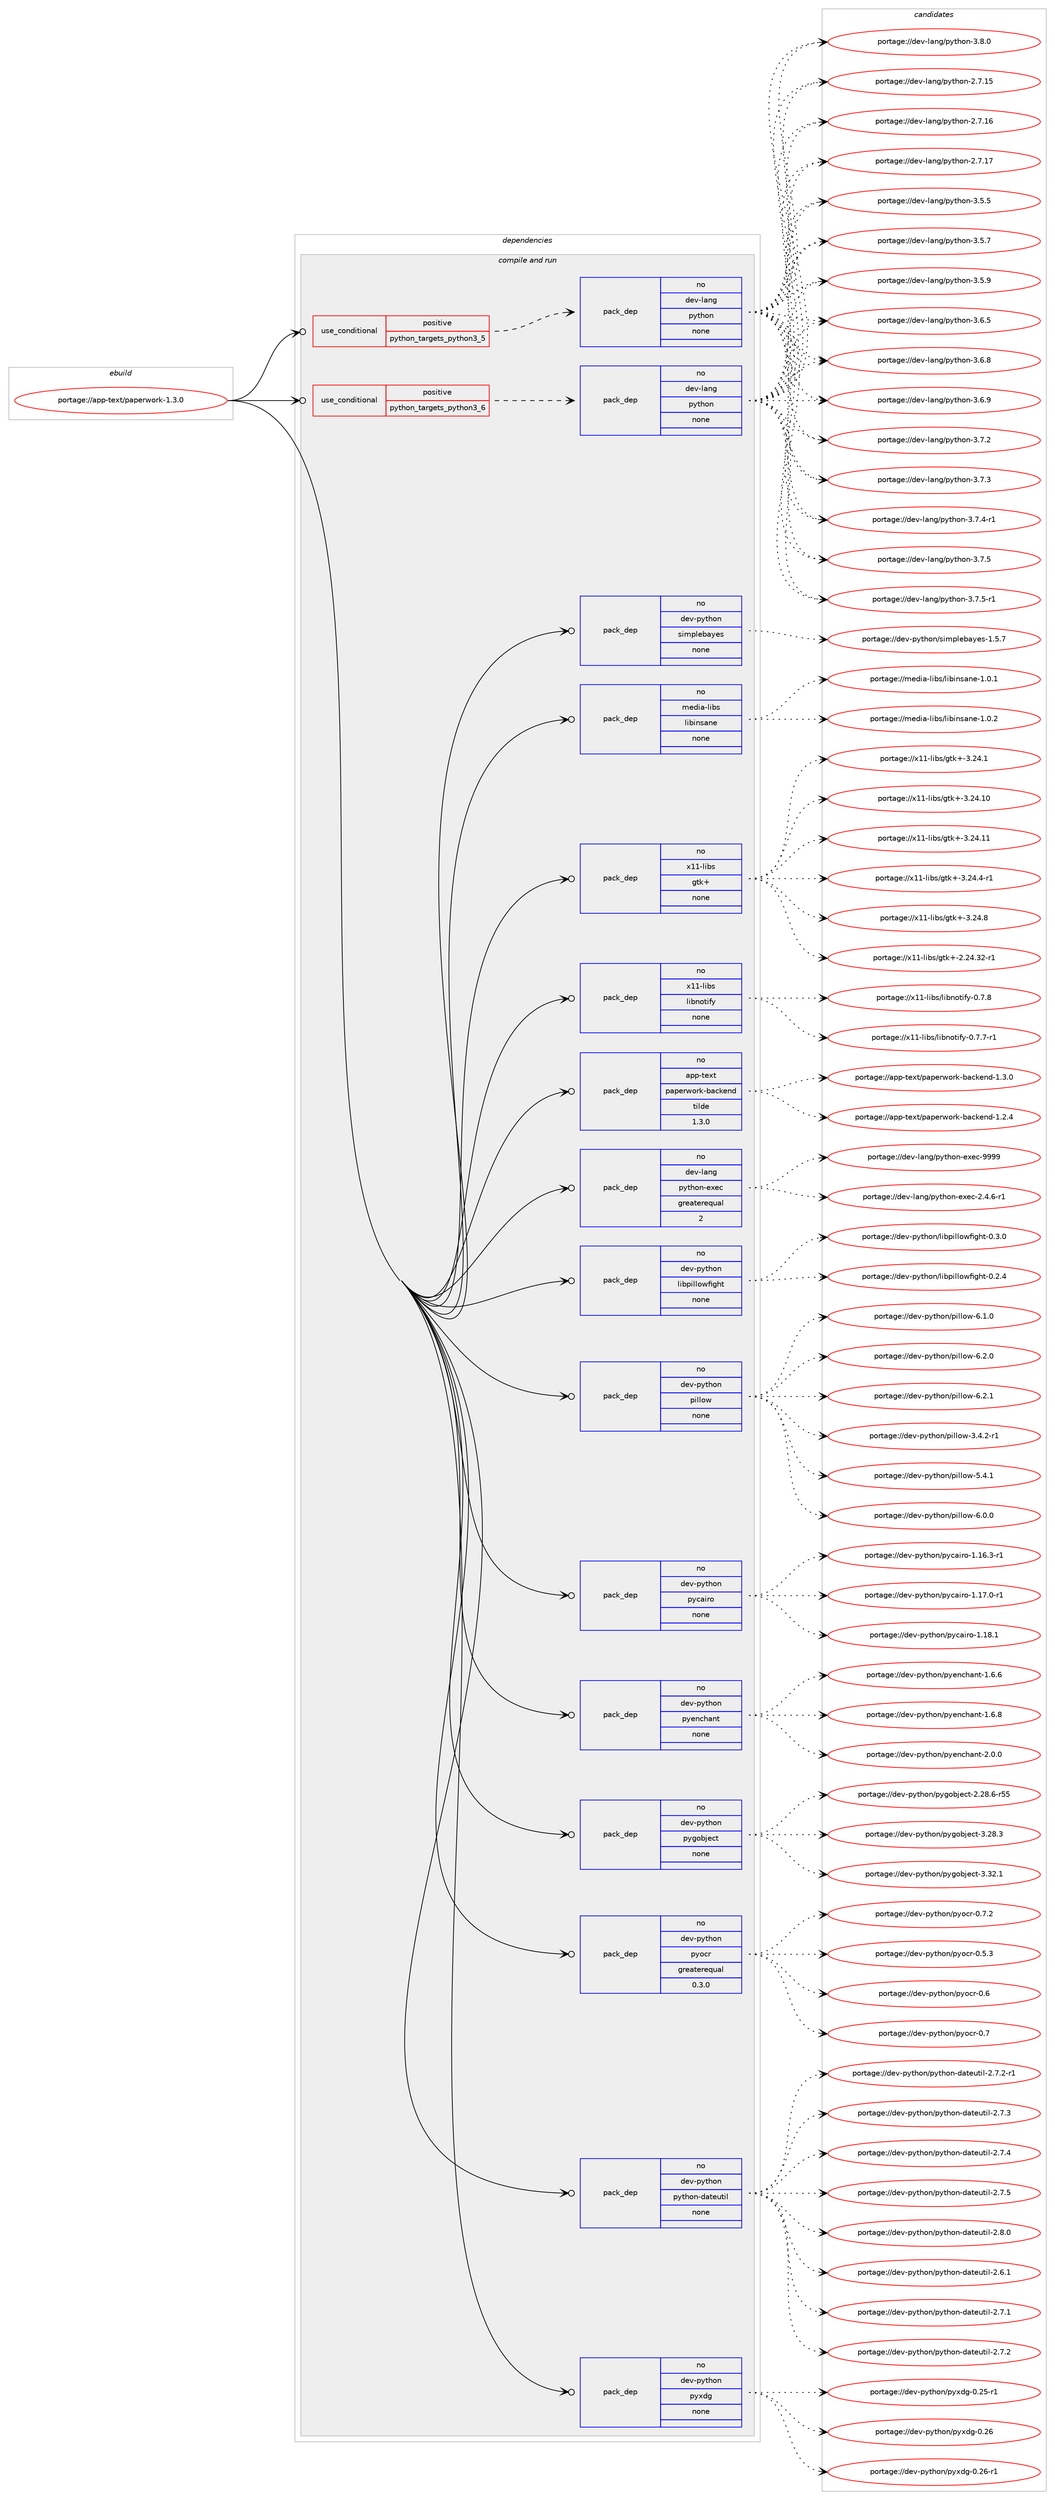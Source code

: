 digraph prolog {

# *************
# Graph options
# *************

newrank=true;
concentrate=true;
compound=true;
graph [rankdir=LR,fontname=Helvetica,fontsize=10,ranksep=1.5];#, ranksep=2.5, nodesep=0.2];
edge  [arrowhead=vee];
node  [fontname=Helvetica,fontsize=10];

# **********
# The ebuild
# **********

subgraph cluster_leftcol {
color=gray;
rank=same;
label=<<i>ebuild</i>>;
id [label="portage://app-text/paperwork-1.3.0", color=red, width=4, href="../app-text/paperwork-1.3.0.svg"];
}

# ****************
# The dependencies
# ****************

subgraph cluster_midcol {
color=gray;
label=<<i>dependencies</i>>;
subgraph cluster_compile {
fillcolor="#eeeeee";
style=filled;
label=<<i>compile</i>>;
}
subgraph cluster_compileandrun {
fillcolor="#eeeeee";
style=filled;
label=<<i>compile and run</i>>;
subgraph cond11119 {
dependency46495 [label=<<TABLE BORDER="0" CELLBORDER="1" CELLSPACING="0" CELLPADDING="4"><TR><TD ROWSPAN="3" CELLPADDING="10">use_conditional</TD></TR><TR><TD>positive</TD></TR><TR><TD>python_targets_python3_5</TD></TR></TABLE>>, shape=none, color=red];
subgraph pack34573 {
dependency46496 [label=<<TABLE BORDER="0" CELLBORDER="1" CELLSPACING="0" CELLPADDING="4" WIDTH="220"><TR><TD ROWSPAN="6" CELLPADDING="30">pack_dep</TD></TR><TR><TD WIDTH="110">no</TD></TR><TR><TD>dev-lang</TD></TR><TR><TD>python</TD></TR><TR><TD>none</TD></TR><TR><TD></TD></TR></TABLE>>, shape=none, color=blue];
}
dependency46495:e -> dependency46496:w [weight=20,style="dashed",arrowhead="vee"];
}
id:e -> dependency46495:w [weight=20,style="solid",arrowhead="odotvee"];
subgraph cond11120 {
dependency46497 [label=<<TABLE BORDER="0" CELLBORDER="1" CELLSPACING="0" CELLPADDING="4"><TR><TD ROWSPAN="3" CELLPADDING="10">use_conditional</TD></TR><TR><TD>positive</TD></TR><TR><TD>python_targets_python3_6</TD></TR></TABLE>>, shape=none, color=red];
subgraph pack34574 {
dependency46498 [label=<<TABLE BORDER="0" CELLBORDER="1" CELLSPACING="0" CELLPADDING="4" WIDTH="220"><TR><TD ROWSPAN="6" CELLPADDING="30">pack_dep</TD></TR><TR><TD WIDTH="110">no</TD></TR><TR><TD>dev-lang</TD></TR><TR><TD>python</TD></TR><TR><TD>none</TD></TR><TR><TD></TD></TR></TABLE>>, shape=none, color=blue];
}
dependency46497:e -> dependency46498:w [weight=20,style="dashed",arrowhead="vee"];
}
id:e -> dependency46497:w [weight=20,style="solid",arrowhead="odotvee"];
subgraph pack34575 {
dependency46499 [label=<<TABLE BORDER="0" CELLBORDER="1" CELLSPACING="0" CELLPADDING="4" WIDTH="220"><TR><TD ROWSPAN="6" CELLPADDING="30">pack_dep</TD></TR><TR><TD WIDTH="110">no</TD></TR><TR><TD>app-text</TD></TR><TR><TD>paperwork-backend</TD></TR><TR><TD>tilde</TD></TR><TR><TD>1.3.0</TD></TR></TABLE>>, shape=none, color=blue];
}
id:e -> dependency46499:w [weight=20,style="solid",arrowhead="odotvee"];
subgraph pack34576 {
dependency46500 [label=<<TABLE BORDER="0" CELLBORDER="1" CELLSPACING="0" CELLPADDING="4" WIDTH="220"><TR><TD ROWSPAN="6" CELLPADDING="30">pack_dep</TD></TR><TR><TD WIDTH="110">no</TD></TR><TR><TD>dev-lang</TD></TR><TR><TD>python-exec</TD></TR><TR><TD>greaterequal</TD></TR><TR><TD>2</TD></TR></TABLE>>, shape=none, color=blue];
}
id:e -> dependency46500:w [weight=20,style="solid",arrowhead="odotvee"];
subgraph pack34577 {
dependency46501 [label=<<TABLE BORDER="0" CELLBORDER="1" CELLSPACING="0" CELLPADDING="4" WIDTH="220"><TR><TD ROWSPAN="6" CELLPADDING="30">pack_dep</TD></TR><TR><TD WIDTH="110">no</TD></TR><TR><TD>dev-python</TD></TR><TR><TD>libpillowfight</TD></TR><TR><TD>none</TD></TR><TR><TD></TD></TR></TABLE>>, shape=none, color=blue];
}
id:e -> dependency46501:w [weight=20,style="solid",arrowhead="odotvee"];
subgraph pack34578 {
dependency46502 [label=<<TABLE BORDER="0" CELLBORDER="1" CELLSPACING="0" CELLPADDING="4" WIDTH="220"><TR><TD ROWSPAN="6" CELLPADDING="30">pack_dep</TD></TR><TR><TD WIDTH="110">no</TD></TR><TR><TD>dev-python</TD></TR><TR><TD>pillow</TD></TR><TR><TD>none</TD></TR><TR><TD></TD></TR></TABLE>>, shape=none, color=blue];
}
id:e -> dependency46502:w [weight=20,style="solid",arrowhead="odotvee"];
subgraph pack34579 {
dependency46503 [label=<<TABLE BORDER="0" CELLBORDER="1" CELLSPACING="0" CELLPADDING="4" WIDTH="220"><TR><TD ROWSPAN="6" CELLPADDING="30">pack_dep</TD></TR><TR><TD WIDTH="110">no</TD></TR><TR><TD>dev-python</TD></TR><TR><TD>pycairo</TD></TR><TR><TD>none</TD></TR><TR><TD></TD></TR></TABLE>>, shape=none, color=blue];
}
id:e -> dependency46503:w [weight=20,style="solid",arrowhead="odotvee"];
subgraph pack34580 {
dependency46504 [label=<<TABLE BORDER="0" CELLBORDER="1" CELLSPACING="0" CELLPADDING="4" WIDTH="220"><TR><TD ROWSPAN="6" CELLPADDING="30">pack_dep</TD></TR><TR><TD WIDTH="110">no</TD></TR><TR><TD>dev-python</TD></TR><TR><TD>pyenchant</TD></TR><TR><TD>none</TD></TR><TR><TD></TD></TR></TABLE>>, shape=none, color=blue];
}
id:e -> dependency46504:w [weight=20,style="solid",arrowhead="odotvee"];
subgraph pack34581 {
dependency46505 [label=<<TABLE BORDER="0" CELLBORDER="1" CELLSPACING="0" CELLPADDING="4" WIDTH="220"><TR><TD ROWSPAN="6" CELLPADDING="30">pack_dep</TD></TR><TR><TD WIDTH="110">no</TD></TR><TR><TD>dev-python</TD></TR><TR><TD>pygobject</TD></TR><TR><TD>none</TD></TR><TR><TD></TD></TR></TABLE>>, shape=none, color=blue];
}
id:e -> dependency46505:w [weight=20,style="solid",arrowhead="odotvee"];
subgraph pack34582 {
dependency46506 [label=<<TABLE BORDER="0" CELLBORDER="1" CELLSPACING="0" CELLPADDING="4" WIDTH="220"><TR><TD ROWSPAN="6" CELLPADDING="30">pack_dep</TD></TR><TR><TD WIDTH="110">no</TD></TR><TR><TD>dev-python</TD></TR><TR><TD>pyocr</TD></TR><TR><TD>greaterequal</TD></TR><TR><TD>0.3.0</TD></TR></TABLE>>, shape=none, color=blue];
}
id:e -> dependency46506:w [weight=20,style="solid",arrowhead="odotvee"];
subgraph pack34583 {
dependency46507 [label=<<TABLE BORDER="0" CELLBORDER="1" CELLSPACING="0" CELLPADDING="4" WIDTH="220"><TR><TD ROWSPAN="6" CELLPADDING="30">pack_dep</TD></TR><TR><TD WIDTH="110">no</TD></TR><TR><TD>dev-python</TD></TR><TR><TD>python-dateutil</TD></TR><TR><TD>none</TD></TR><TR><TD></TD></TR></TABLE>>, shape=none, color=blue];
}
id:e -> dependency46507:w [weight=20,style="solid",arrowhead="odotvee"];
subgraph pack34584 {
dependency46508 [label=<<TABLE BORDER="0" CELLBORDER="1" CELLSPACING="0" CELLPADDING="4" WIDTH="220"><TR><TD ROWSPAN="6" CELLPADDING="30">pack_dep</TD></TR><TR><TD WIDTH="110">no</TD></TR><TR><TD>dev-python</TD></TR><TR><TD>pyxdg</TD></TR><TR><TD>none</TD></TR><TR><TD></TD></TR></TABLE>>, shape=none, color=blue];
}
id:e -> dependency46508:w [weight=20,style="solid",arrowhead="odotvee"];
subgraph pack34585 {
dependency46509 [label=<<TABLE BORDER="0" CELLBORDER="1" CELLSPACING="0" CELLPADDING="4" WIDTH="220"><TR><TD ROWSPAN="6" CELLPADDING="30">pack_dep</TD></TR><TR><TD WIDTH="110">no</TD></TR><TR><TD>dev-python</TD></TR><TR><TD>simplebayes</TD></TR><TR><TD>none</TD></TR><TR><TD></TD></TR></TABLE>>, shape=none, color=blue];
}
id:e -> dependency46509:w [weight=20,style="solid",arrowhead="odotvee"];
subgraph pack34586 {
dependency46510 [label=<<TABLE BORDER="0" CELLBORDER="1" CELLSPACING="0" CELLPADDING="4" WIDTH="220"><TR><TD ROWSPAN="6" CELLPADDING="30">pack_dep</TD></TR><TR><TD WIDTH="110">no</TD></TR><TR><TD>media-libs</TD></TR><TR><TD>libinsane</TD></TR><TR><TD>none</TD></TR><TR><TD></TD></TR></TABLE>>, shape=none, color=blue];
}
id:e -> dependency46510:w [weight=20,style="solid",arrowhead="odotvee"];
subgraph pack34587 {
dependency46511 [label=<<TABLE BORDER="0" CELLBORDER="1" CELLSPACING="0" CELLPADDING="4" WIDTH="220"><TR><TD ROWSPAN="6" CELLPADDING="30">pack_dep</TD></TR><TR><TD WIDTH="110">no</TD></TR><TR><TD>x11-libs</TD></TR><TR><TD>gtk+</TD></TR><TR><TD>none</TD></TR><TR><TD></TD></TR></TABLE>>, shape=none, color=blue];
}
id:e -> dependency46511:w [weight=20,style="solid",arrowhead="odotvee"];
subgraph pack34588 {
dependency46512 [label=<<TABLE BORDER="0" CELLBORDER="1" CELLSPACING="0" CELLPADDING="4" WIDTH="220"><TR><TD ROWSPAN="6" CELLPADDING="30">pack_dep</TD></TR><TR><TD WIDTH="110">no</TD></TR><TR><TD>x11-libs</TD></TR><TR><TD>libnotify</TD></TR><TR><TD>none</TD></TR><TR><TD></TD></TR></TABLE>>, shape=none, color=blue];
}
id:e -> dependency46512:w [weight=20,style="solid",arrowhead="odotvee"];
}
subgraph cluster_run {
fillcolor="#eeeeee";
style=filled;
label=<<i>run</i>>;
}
}

# **************
# The candidates
# **************

subgraph cluster_choices {
rank=same;
color=gray;
label=<<i>candidates</i>>;

subgraph choice34573 {
color=black;
nodesep=1;
choiceportage10010111845108971101034711212111610411111045504655464953 [label="portage://dev-lang/python-2.7.15", color=red, width=4,href="../dev-lang/python-2.7.15.svg"];
choiceportage10010111845108971101034711212111610411111045504655464954 [label="portage://dev-lang/python-2.7.16", color=red, width=4,href="../dev-lang/python-2.7.16.svg"];
choiceportage10010111845108971101034711212111610411111045504655464955 [label="portage://dev-lang/python-2.7.17", color=red, width=4,href="../dev-lang/python-2.7.17.svg"];
choiceportage100101118451089711010347112121116104111110455146534653 [label="portage://dev-lang/python-3.5.5", color=red, width=4,href="../dev-lang/python-3.5.5.svg"];
choiceportage100101118451089711010347112121116104111110455146534655 [label="portage://dev-lang/python-3.5.7", color=red, width=4,href="../dev-lang/python-3.5.7.svg"];
choiceportage100101118451089711010347112121116104111110455146534657 [label="portage://dev-lang/python-3.5.9", color=red, width=4,href="../dev-lang/python-3.5.9.svg"];
choiceportage100101118451089711010347112121116104111110455146544653 [label="portage://dev-lang/python-3.6.5", color=red, width=4,href="../dev-lang/python-3.6.5.svg"];
choiceportage100101118451089711010347112121116104111110455146544656 [label="portage://dev-lang/python-3.6.8", color=red, width=4,href="../dev-lang/python-3.6.8.svg"];
choiceportage100101118451089711010347112121116104111110455146544657 [label="portage://dev-lang/python-3.6.9", color=red, width=4,href="../dev-lang/python-3.6.9.svg"];
choiceportage100101118451089711010347112121116104111110455146554650 [label="portage://dev-lang/python-3.7.2", color=red, width=4,href="../dev-lang/python-3.7.2.svg"];
choiceportage100101118451089711010347112121116104111110455146554651 [label="portage://dev-lang/python-3.7.3", color=red, width=4,href="../dev-lang/python-3.7.3.svg"];
choiceportage1001011184510897110103471121211161041111104551465546524511449 [label="portage://dev-lang/python-3.7.4-r1", color=red, width=4,href="../dev-lang/python-3.7.4-r1.svg"];
choiceportage100101118451089711010347112121116104111110455146554653 [label="portage://dev-lang/python-3.7.5", color=red, width=4,href="../dev-lang/python-3.7.5.svg"];
choiceportage1001011184510897110103471121211161041111104551465546534511449 [label="portage://dev-lang/python-3.7.5-r1", color=red, width=4,href="../dev-lang/python-3.7.5-r1.svg"];
choiceportage100101118451089711010347112121116104111110455146564648 [label="portage://dev-lang/python-3.8.0", color=red, width=4,href="../dev-lang/python-3.8.0.svg"];
dependency46496:e -> choiceportage10010111845108971101034711212111610411111045504655464953:w [style=dotted,weight="100"];
dependency46496:e -> choiceportage10010111845108971101034711212111610411111045504655464954:w [style=dotted,weight="100"];
dependency46496:e -> choiceportage10010111845108971101034711212111610411111045504655464955:w [style=dotted,weight="100"];
dependency46496:e -> choiceportage100101118451089711010347112121116104111110455146534653:w [style=dotted,weight="100"];
dependency46496:e -> choiceportage100101118451089711010347112121116104111110455146534655:w [style=dotted,weight="100"];
dependency46496:e -> choiceportage100101118451089711010347112121116104111110455146534657:w [style=dotted,weight="100"];
dependency46496:e -> choiceportage100101118451089711010347112121116104111110455146544653:w [style=dotted,weight="100"];
dependency46496:e -> choiceportage100101118451089711010347112121116104111110455146544656:w [style=dotted,weight="100"];
dependency46496:e -> choiceportage100101118451089711010347112121116104111110455146544657:w [style=dotted,weight="100"];
dependency46496:e -> choiceportage100101118451089711010347112121116104111110455146554650:w [style=dotted,weight="100"];
dependency46496:e -> choiceportage100101118451089711010347112121116104111110455146554651:w [style=dotted,weight="100"];
dependency46496:e -> choiceportage1001011184510897110103471121211161041111104551465546524511449:w [style=dotted,weight="100"];
dependency46496:e -> choiceportage100101118451089711010347112121116104111110455146554653:w [style=dotted,weight="100"];
dependency46496:e -> choiceportage1001011184510897110103471121211161041111104551465546534511449:w [style=dotted,weight="100"];
dependency46496:e -> choiceportage100101118451089711010347112121116104111110455146564648:w [style=dotted,weight="100"];
}
subgraph choice34574 {
color=black;
nodesep=1;
choiceportage10010111845108971101034711212111610411111045504655464953 [label="portage://dev-lang/python-2.7.15", color=red, width=4,href="../dev-lang/python-2.7.15.svg"];
choiceportage10010111845108971101034711212111610411111045504655464954 [label="portage://dev-lang/python-2.7.16", color=red, width=4,href="../dev-lang/python-2.7.16.svg"];
choiceportage10010111845108971101034711212111610411111045504655464955 [label="portage://dev-lang/python-2.7.17", color=red, width=4,href="../dev-lang/python-2.7.17.svg"];
choiceportage100101118451089711010347112121116104111110455146534653 [label="portage://dev-lang/python-3.5.5", color=red, width=4,href="../dev-lang/python-3.5.5.svg"];
choiceportage100101118451089711010347112121116104111110455146534655 [label="portage://dev-lang/python-3.5.7", color=red, width=4,href="../dev-lang/python-3.5.7.svg"];
choiceportage100101118451089711010347112121116104111110455146534657 [label="portage://dev-lang/python-3.5.9", color=red, width=4,href="../dev-lang/python-3.5.9.svg"];
choiceportage100101118451089711010347112121116104111110455146544653 [label="portage://dev-lang/python-3.6.5", color=red, width=4,href="../dev-lang/python-3.6.5.svg"];
choiceportage100101118451089711010347112121116104111110455146544656 [label="portage://dev-lang/python-3.6.8", color=red, width=4,href="../dev-lang/python-3.6.8.svg"];
choiceportage100101118451089711010347112121116104111110455146544657 [label="portage://dev-lang/python-3.6.9", color=red, width=4,href="../dev-lang/python-3.6.9.svg"];
choiceportage100101118451089711010347112121116104111110455146554650 [label="portage://dev-lang/python-3.7.2", color=red, width=4,href="../dev-lang/python-3.7.2.svg"];
choiceportage100101118451089711010347112121116104111110455146554651 [label="portage://dev-lang/python-3.7.3", color=red, width=4,href="../dev-lang/python-3.7.3.svg"];
choiceportage1001011184510897110103471121211161041111104551465546524511449 [label="portage://dev-lang/python-3.7.4-r1", color=red, width=4,href="../dev-lang/python-3.7.4-r1.svg"];
choiceportage100101118451089711010347112121116104111110455146554653 [label="portage://dev-lang/python-3.7.5", color=red, width=4,href="../dev-lang/python-3.7.5.svg"];
choiceportage1001011184510897110103471121211161041111104551465546534511449 [label="portage://dev-lang/python-3.7.5-r1", color=red, width=4,href="../dev-lang/python-3.7.5-r1.svg"];
choiceportage100101118451089711010347112121116104111110455146564648 [label="portage://dev-lang/python-3.8.0", color=red, width=4,href="../dev-lang/python-3.8.0.svg"];
dependency46498:e -> choiceportage10010111845108971101034711212111610411111045504655464953:w [style=dotted,weight="100"];
dependency46498:e -> choiceportage10010111845108971101034711212111610411111045504655464954:w [style=dotted,weight="100"];
dependency46498:e -> choiceportage10010111845108971101034711212111610411111045504655464955:w [style=dotted,weight="100"];
dependency46498:e -> choiceportage100101118451089711010347112121116104111110455146534653:w [style=dotted,weight="100"];
dependency46498:e -> choiceportage100101118451089711010347112121116104111110455146534655:w [style=dotted,weight="100"];
dependency46498:e -> choiceportage100101118451089711010347112121116104111110455146534657:w [style=dotted,weight="100"];
dependency46498:e -> choiceportage100101118451089711010347112121116104111110455146544653:w [style=dotted,weight="100"];
dependency46498:e -> choiceportage100101118451089711010347112121116104111110455146544656:w [style=dotted,weight="100"];
dependency46498:e -> choiceportage100101118451089711010347112121116104111110455146544657:w [style=dotted,weight="100"];
dependency46498:e -> choiceportage100101118451089711010347112121116104111110455146554650:w [style=dotted,weight="100"];
dependency46498:e -> choiceportage100101118451089711010347112121116104111110455146554651:w [style=dotted,weight="100"];
dependency46498:e -> choiceportage1001011184510897110103471121211161041111104551465546524511449:w [style=dotted,weight="100"];
dependency46498:e -> choiceportage100101118451089711010347112121116104111110455146554653:w [style=dotted,weight="100"];
dependency46498:e -> choiceportage1001011184510897110103471121211161041111104551465546534511449:w [style=dotted,weight="100"];
dependency46498:e -> choiceportage100101118451089711010347112121116104111110455146564648:w [style=dotted,weight="100"];
}
subgraph choice34575 {
color=black;
nodesep=1;
choiceportage9711211245116101120116471129711210111411911111410745989799107101110100454946504652 [label="portage://app-text/paperwork-backend-1.2.4", color=red, width=4,href="../app-text/paperwork-backend-1.2.4.svg"];
choiceportage9711211245116101120116471129711210111411911111410745989799107101110100454946514648 [label="portage://app-text/paperwork-backend-1.3.0", color=red, width=4,href="../app-text/paperwork-backend-1.3.0.svg"];
dependency46499:e -> choiceportage9711211245116101120116471129711210111411911111410745989799107101110100454946504652:w [style=dotted,weight="100"];
dependency46499:e -> choiceportage9711211245116101120116471129711210111411911111410745989799107101110100454946514648:w [style=dotted,weight="100"];
}
subgraph choice34576 {
color=black;
nodesep=1;
choiceportage10010111845108971101034711212111610411111045101120101994550465246544511449 [label="portage://dev-lang/python-exec-2.4.6-r1", color=red, width=4,href="../dev-lang/python-exec-2.4.6-r1.svg"];
choiceportage10010111845108971101034711212111610411111045101120101994557575757 [label="portage://dev-lang/python-exec-9999", color=red, width=4,href="../dev-lang/python-exec-9999.svg"];
dependency46500:e -> choiceportage10010111845108971101034711212111610411111045101120101994550465246544511449:w [style=dotted,weight="100"];
dependency46500:e -> choiceportage10010111845108971101034711212111610411111045101120101994557575757:w [style=dotted,weight="100"];
}
subgraph choice34577 {
color=black;
nodesep=1;
choiceportage100101118451121211161041111104710810598112105108108111119102105103104116454846504652 [label="portage://dev-python/libpillowfight-0.2.4", color=red, width=4,href="../dev-python/libpillowfight-0.2.4.svg"];
choiceportage100101118451121211161041111104710810598112105108108111119102105103104116454846514648 [label="portage://dev-python/libpillowfight-0.3.0", color=red, width=4,href="../dev-python/libpillowfight-0.3.0.svg"];
dependency46501:e -> choiceportage100101118451121211161041111104710810598112105108108111119102105103104116454846504652:w [style=dotted,weight="100"];
dependency46501:e -> choiceportage100101118451121211161041111104710810598112105108108111119102105103104116454846514648:w [style=dotted,weight="100"];
}
subgraph choice34578 {
color=black;
nodesep=1;
choiceportage10010111845112121116104111110471121051081081111194551465246504511449 [label="portage://dev-python/pillow-3.4.2-r1", color=red, width=4,href="../dev-python/pillow-3.4.2-r1.svg"];
choiceportage1001011184511212111610411111047112105108108111119455346524649 [label="portage://dev-python/pillow-5.4.1", color=red, width=4,href="../dev-python/pillow-5.4.1.svg"];
choiceportage1001011184511212111610411111047112105108108111119455446484648 [label="portage://dev-python/pillow-6.0.0", color=red, width=4,href="../dev-python/pillow-6.0.0.svg"];
choiceportage1001011184511212111610411111047112105108108111119455446494648 [label="portage://dev-python/pillow-6.1.0", color=red, width=4,href="../dev-python/pillow-6.1.0.svg"];
choiceportage1001011184511212111610411111047112105108108111119455446504648 [label="portage://dev-python/pillow-6.2.0", color=red, width=4,href="../dev-python/pillow-6.2.0.svg"];
choiceportage1001011184511212111610411111047112105108108111119455446504649 [label="portage://dev-python/pillow-6.2.1", color=red, width=4,href="../dev-python/pillow-6.2.1.svg"];
dependency46502:e -> choiceportage10010111845112121116104111110471121051081081111194551465246504511449:w [style=dotted,weight="100"];
dependency46502:e -> choiceportage1001011184511212111610411111047112105108108111119455346524649:w [style=dotted,weight="100"];
dependency46502:e -> choiceportage1001011184511212111610411111047112105108108111119455446484648:w [style=dotted,weight="100"];
dependency46502:e -> choiceportage1001011184511212111610411111047112105108108111119455446494648:w [style=dotted,weight="100"];
dependency46502:e -> choiceportage1001011184511212111610411111047112105108108111119455446504648:w [style=dotted,weight="100"];
dependency46502:e -> choiceportage1001011184511212111610411111047112105108108111119455446504649:w [style=dotted,weight="100"];
}
subgraph choice34579 {
color=black;
nodesep=1;
choiceportage10010111845112121116104111110471121219997105114111454946495446514511449 [label="portage://dev-python/pycairo-1.16.3-r1", color=red, width=4,href="../dev-python/pycairo-1.16.3-r1.svg"];
choiceportage10010111845112121116104111110471121219997105114111454946495546484511449 [label="portage://dev-python/pycairo-1.17.0-r1", color=red, width=4,href="../dev-python/pycairo-1.17.0-r1.svg"];
choiceportage1001011184511212111610411111047112121999710511411145494649564649 [label="portage://dev-python/pycairo-1.18.1", color=red, width=4,href="../dev-python/pycairo-1.18.1.svg"];
dependency46503:e -> choiceportage10010111845112121116104111110471121219997105114111454946495446514511449:w [style=dotted,weight="100"];
dependency46503:e -> choiceportage10010111845112121116104111110471121219997105114111454946495546484511449:w [style=dotted,weight="100"];
dependency46503:e -> choiceportage1001011184511212111610411111047112121999710511411145494649564649:w [style=dotted,weight="100"];
}
subgraph choice34580 {
color=black;
nodesep=1;
choiceportage10010111845112121116104111110471121211011109910497110116454946544654 [label="portage://dev-python/pyenchant-1.6.6", color=red, width=4,href="../dev-python/pyenchant-1.6.6.svg"];
choiceportage10010111845112121116104111110471121211011109910497110116454946544656 [label="portage://dev-python/pyenchant-1.6.8", color=red, width=4,href="../dev-python/pyenchant-1.6.8.svg"];
choiceportage10010111845112121116104111110471121211011109910497110116455046484648 [label="portage://dev-python/pyenchant-2.0.0", color=red, width=4,href="../dev-python/pyenchant-2.0.0.svg"];
dependency46504:e -> choiceportage10010111845112121116104111110471121211011109910497110116454946544654:w [style=dotted,weight="100"];
dependency46504:e -> choiceportage10010111845112121116104111110471121211011109910497110116454946544656:w [style=dotted,weight="100"];
dependency46504:e -> choiceportage10010111845112121116104111110471121211011109910497110116455046484648:w [style=dotted,weight="100"];
}
subgraph choice34581 {
color=black;
nodesep=1;
choiceportage1001011184511212111610411111047112121103111981061019911645504650564654451145353 [label="portage://dev-python/pygobject-2.28.6-r55", color=red, width=4,href="../dev-python/pygobject-2.28.6-r55.svg"];
choiceportage1001011184511212111610411111047112121103111981061019911645514650564651 [label="portage://dev-python/pygobject-3.28.3", color=red, width=4,href="../dev-python/pygobject-3.28.3.svg"];
choiceportage1001011184511212111610411111047112121103111981061019911645514651504649 [label="portage://dev-python/pygobject-3.32.1", color=red, width=4,href="../dev-python/pygobject-3.32.1.svg"];
dependency46505:e -> choiceportage1001011184511212111610411111047112121103111981061019911645504650564654451145353:w [style=dotted,weight="100"];
dependency46505:e -> choiceportage1001011184511212111610411111047112121103111981061019911645514650564651:w [style=dotted,weight="100"];
dependency46505:e -> choiceportage1001011184511212111610411111047112121103111981061019911645514651504649:w [style=dotted,weight="100"];
}
subgraph choice34582 {
color=black;
nodesep=1;
choiceportage100101118451121211161041111104711212111199114454846534651 [label="portage://dev-python/pyocr-0.5.3", color=red, width=4,href="../dev-python/pyocr-0.5.3.svg"];
choiceportage10010111845112121116104111110471121211119911445484654 [label="portage://dev-python/pyocr-0.6", color=red, width=4,href="../dev-python/pyocr-0.6.svg"];
choiceportage10010111845112121116104111110471121211119911445484655 [label="portage://dev-python/pyocr-0.7", color=red, width=4,href="../dev-python/pyocr-0.7.svg"];
choiceportage100101118451121211161041111104711212111199114454846554650 [label="portage://dev-python/pyocr-0.7.2", color=red, width=4,href="../dev-python/pyocr-0.7.2.svg"];
dependency46506:e -> choiceportage100101118451121211161041111104711212111199114454846534651:w [style=dotted,weight="100"];
dependency46506:e -> choiceportage10010111845112121116104111110471121211119911445484654:w [style=dotted,weight="100"];
dependency46506:e -> choiceportage10010111845112121116104111110471121211119911445484655:w [style=dotted,weight="100"];
dependency46506:e -> choiceportage100101118451121211161041111104711212111199114454846554650:w [style=dotted,weight="100"];
}
subgraph choice34583 {
color=black;
nodesep=1;
choiceportage10010111845112121116104111110471121211161041111104510097116101117116105108455046544649 [label="portage://dev-python/python-dateutil-2.6.1", color=red, width=4,href="../dev-python/python-dateutil-2.6.1.svg"];
choiceportage10010111845112121116104111110471121211161041111104510097116101117116105108455046554649 [label="portage://dev-python/python-dateutil-2.7.1", color=red, width=4,href="../dev-python/python-dateutil-2.7.1.svg"];
choiceportage10010111845112121116104111110471121211161041111104510097116101117116105108455046554650 [label="portage://dev-python/python-dateutil-2.7.2", color=red, width=4,href="../dev-python/python-dateutil-2.7.2.svg"];
choiceportage100101118451121211161041111104711212111610411111045100971161011171161051084550465546504511449 [label="portage://dev-python/python-dateutil-2.7.2-r1", color=red, width=4,href="../dev-python/python-dateutil-2.7.2-r1.svg"];
choiceportage10010111845112121116104111110471121211161041111104510097116101117116105108455046554651 [label="portage://dev-python/python-dateutil-2.7.3", color=red, width=4,href="../dev-python/python-dateutil-2.7.3.svg"];
choiceportage10010111845112121116104111110471121211161041111104510097116101117116105108455046554652 [label="portage://dev-python/python-dateutil-2.7.4", color=red, width=4,href="../dev-python/python-dateutil-2.7.4.svg"];
choiceportage10010111845112121116104111110471121211161041111104510097116101117116105108455046554653 [label="portage://dev-python/python-dateutil-2.7.5", color=red, width=4,href="../dev-python/python-dateutil-2.7.5.svg"];
choiceportage10010111845112121116104111110471121211161041111104510097116101117116105108455046564648 [label="portage://dev-python/python-dateutil-2.8.0", color=red, width=4,href="../dev-python/python-dateutil-2.8.0.svg"];
dependency46507:e -> choiceportage10010111845112121116104111110471121211161041111104510097116101117116105108455046544649:w [style=dotted,weight="100"];
dependency46507:e -> choiceportage10010111845112121116104111110471121211161041111104510097116101117116105108455046554649:w [style=dotted,weight="100"];
dependency46507:e -> choiceportage10010111845112121116104111110471121211161041111104510097116101117116105108455046554650:w [style=dotted,weight="100"];
dependency46507:e -> choiceportage100101118451121211161041111104711212111610411111045100971161011171161051084550465546504511449:w [style=dotted,weight="100"];
dependency46507:e -> choiceportage10010111845112121116104111110471121211161041111104510097116101117116105108455046554651:w [style=dotted,weight="100"];
dependency46507:e -> choiceportage10010111845112121116104111110471121211161041111104510097116101117116105108455046554652:w [style=dotted,weight="100"];
dependency46507:e -> choiceportage10010111845112121116104111110471121211161041111104510097116101117116105108455046554653:w [style=dotted,weight="100"];
dependency46507:e -> choiceportage10010111845112121116104111110471121211161041111104510097116101117116105108455046564648:w [style=dotted,weight="100"];
}
subgraph choice34584 {
color=black;
nodesep=1;
choiceportage100101118451121211161041111104711212112010010345484650534511449 [label="portage://dev-python/pyxdg-0.25-r1", color=red, width=4,href="../dev-python/pyxdg-0.25-r1.svg"];
choiceportage10010111845112121116104111110471121211201001034548465054 [label="portage://dev-python/pyxdg-0.26", color=red, width=4,href="../dev-python/pyxdg-0.26.svg"];
choiceportage100101118451121211161041111104711212112010010345484650544511449 [label="portage://dev-python/pyxdg-0.26-r1", color=red, width=4,href="../dev-python/pyxdg-0.26-r1.svg"];
dependency46508:e -> choiceportage100101118451121211161041111104711212112010010345484650534511449:w [style=dotted,weight="100"];
dependency46508:e -> choiceportage10010111845112121116104111110471121211201001034548465054:w [style=dotted,weight="100"];
dependency46508:e -> choiceportage100101118451121211161041111104711212112010010345484650544511449:w [style=dotted,weight="100"];
}
subgraph choice34585 {
color=black;
nodesep=1;
choiceportage10010111845112121116104111110471151051091121081019897121101115454946534655 [label="portage://dev-python/simplebayes-1.5.7", color=red, width=4,href="../dev-python/simplebayes-1.5.7.svg"];
dependency46509:e -> choiceportage10010111845112121116104111110471151051091121081019897121101115454946534655:w [style=dotted,weight="100"];
}
subgraph choice34586 {
color=black;
nodesep=1;
choiceportage109101100105974510810598115471081059810511011597110101454946484649 [label="portage://media-libs/libinsane-1.0.1", color=red, width=4,href="../media-libs/libinsane-1.0.1.svg"];
choiceportage109101100105974510810598115471081059810511011597110101454946484650 [label="portage://media-libs/libinsane-1.0.2", color=red, width=4,href="../media-libs/libinsane-1.0.2.svg"];
dependency46510:e -> choiceportage109101100105974510810598115471081059810511011597110101454946484649:w [style=dotted,weight="100"];
dependency46510:e -> choiceportage109101100105974510810598115471081059810511011597110101454946484650:w [style=dotted,weight="100"];
}
subgraph choice34587 {
color=black;
nodesep=1;
choiceportage12049494510810598115471031161074345504650524651504511449 [label="portage://x11-libs/gtk+-2.24.32-r1", color=red, width=4,href="../x11-libs/gtk+-2.24.32-r1.svg"];
choiceportage12049494510810598115471031161074345514650524649 [label="portage://x11-libs/gtk+-3.24.1", color=red, width=4,href="../x11-libs/gtk+-3.24.1.svg"];
choiceportage1204949451081059811547103116107434551465052464948 [label="portage://x11-libs/gtk+-3.24.10", color=red, width=4,href="../x11-libs/gtk+-3.24.10.svg"];
choiceportage1204949451081059811547103116107434551465052464949 [label="portage://x11-libs/gtk+-3.24.11", color=red, width=4,href="../x11-libs/gtk+-3.24.11.svg"];
choiceportage120494945108105981154710311610743455146505246524511449 [label="portage://x11-libs/gtk+-3.24.4-r1", color=red, width=4,href="../x11-libs/gtk+-3.24.4-r1.svg"];
choiceportage12049494510810598115471031161074345514650524656 [label="portage://x11-libs/gtk+-3.24.8", color=red, width=4,href="../x11-libs/gtk+-3.24.8.svg"];
dependency46511:e -> choiceportage12049494510810598115471031161074345504650524651504511449:w [style=dotted,weight="100"];
dependency46511:e -> choiceportage12049494510810598115471031161074345514650524649:w [style=dotted,weight="100"];
dependency46511:e -> choiceportage1204949451081059811547103116107434551465052464948:w [style=dotted,weight="100"];
dependency46511:e -> choiceportage1204949451081059811547103116107434551465052464949:w [style=dotted,weight="100"];
dependency46511:e -> choiceportage120494945108105981154710311610743455146505246524511449:w [style=dotted,weight="100"];
dependency46511:e -> choiceportage12049494510810598115471031161074345514650524656:w [style=dotted,weight="100"];
}
subgraph choice34588 {
color=black;
nodesep=1;
choiceportage1204949451081059811547108105981101111161051021214548465546554511449 [label="portage://x11-libs/libnotify-0.7.7-r1", color=red, width=4,href="../x11-libs/libnotify-0.7.7-r1.svg"];
choiceportage120494945108105981154710810598110111116105102121454846554656 [label="portage://x11-libs/libnotify-0.7.8", color=red, width=4,href="../x11-libs/libnotify-0.7.8.svg"];
dependency46512:e -> choiceportage1204949451081059811547108105981101111161051021214548465546554511449:w [style=dotted,weight="100"];
dependency46512:e -> choiceportage120494945108105981154710810598110111116105102121454846554656:w [style=dotted,weight="100"];
}
}

}
